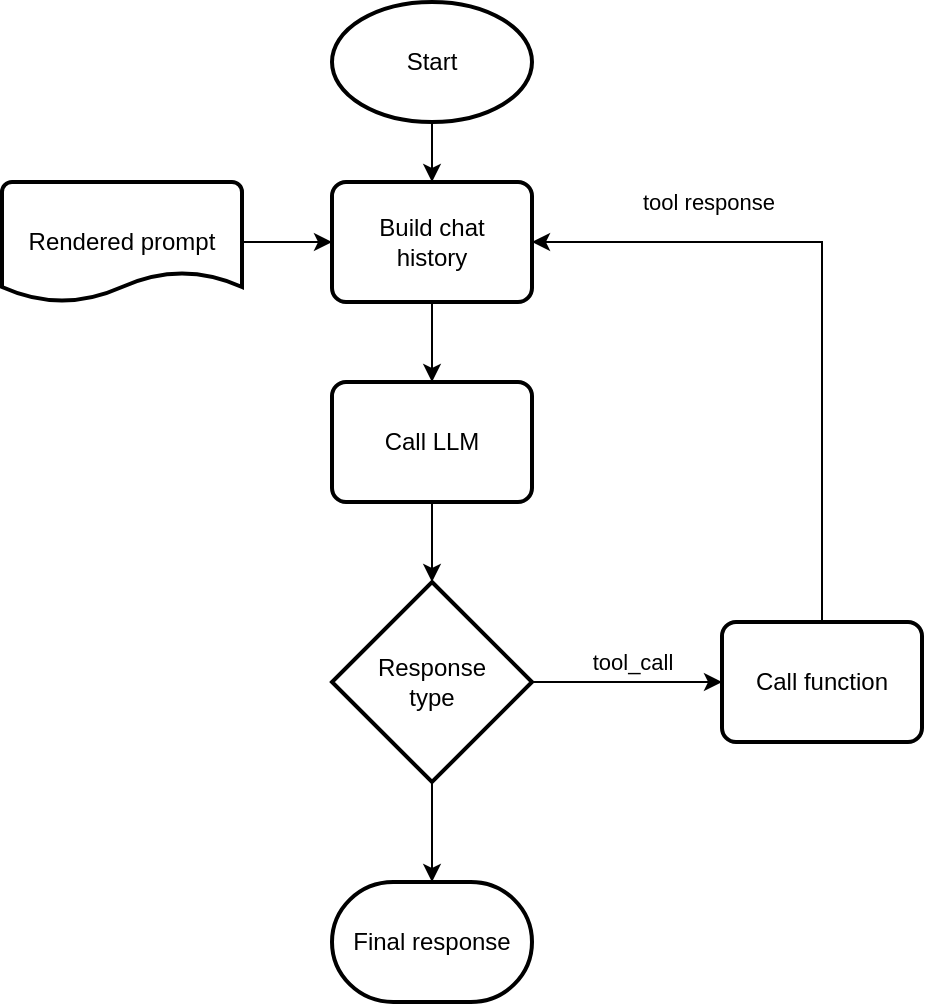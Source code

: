 <mxfile version="26.0.4">
  <diagram name="Page-1" id="mVO1moJ8ojE2ls1kbr3T">
    <mxGraphModel dx="2954" dy="1187" grid="1" gridSize="10" guides="1" tooltips="1" connect="1" arrows="1" fold="1" page="1" pageScale="1" pageWidth="850" pageHeight="1100" math="0" shadow="0">
      <root>
        <mxCell id="0" />
        <mxCell id="1" parent="0" />
        <mxCell id="5P7uHEidoQzMQLnV7BrI-17" style="edgeStyle=orthogonalEdgeStyle;rounded=0;orthogonalLoop=1;jettySize=auto;html=1;" parent="1" source="5P7uHEidoQzMQLnV7BrI-2" target="5P7uHEidoQzMQLnV7BrI-14" edge="1">
          <mxGeometry relative="1" as="geometry" />
        </mxCell>
        <mxCell id="5P7uHEidoQzMQLnV7BrI-2" value="Rendered prompt" style="strokeWidth=2;html=1;shape=mxgraph.flowchart.document2;whiteSpace=wrap;size=0.25;" parent="1" vertex="1">
          <mxGeometry x="200" y="230" width="120" height="60" as="geometry" />
        </mxCell>
        <mxCell id="5P7uHEidoQzMQLnV7BrI-9" style="edgeStyle=orthogonalEdgeStyle;rounded=0;orthogonalLoop=1;jettySize=auto;html=1;" parent="1" source="5P7uHEidoQzMQLnV7BrI-3" target="5P7uHEidoQzMQLnV7BrI-4" edge="1">
          <mxGeometry relative="1" as="geometry" />
        </mxCell>
        <mxCell id="5P7uHEidoQzMQLnV7BrI-3" value="Call LLM" style="rounded=1;whiteSpace=wrap;html=1;absoluteArcSize=1;arcSize=14;strokeWidth=2;" parent="1" vertex="1">
          <mxGeometry x="365" y="330" width="100" height="60" as="geometry" />
        </mxCell>
        <mxCell id="5P7uHEidoQzMQLnV7BrI-10" style="edgeStyle=orthogonalEdgeStyle;rounded=0;orthogonalLoop=1;jettySize=auto;html=1;entryX=0;entryY=0.5;entryDx=0;entryDy=0;" parent="1" source="5P7uHEidoQzMQLnV7BrI-4" target="5P7uHEidoQzMQLnV7BrI-5" edge="1">
          <mxGeometry relative="1" as="geometry" />
        </mxCell>
        <mxCell id="5P7uHEidoQzMQLnV7BrI-11" value="tool_call" style="edgeLabel;html=1;align=center;verticalAlign=middle;resizable=0;points=[];" parent="5P7uHEidoQzMQLnV7BrI-10" vertex="1" connectable="0">
          <mxGeometry x="0.054" y="3" relative="1" as="geometry">
            <mxPoint y="-7" as="offset" />
          </mxGeometry>
        </mxCell>
        <mxCell id="5P7uHEidoQzMQLnV7BrI-19" style="edgeStyle=orthogonalEdgeStyle;rounded=0;orthogonalLoop=1;jettySize=auto;html=1;entryX=0.5;entryY=0;entryDx=0;entryDy=0;entryPerimeter=0;" parent="1" source="5P7uHEidoQzMQLnV7BrI-4" target="5P7uHEidoQzMQLnV7BrI-21" edge="1">
          <mxGeometry relative="1" as="geometry">
            <mxPoint x="415" y="580" as="targetPoint" />
          </mxGeometry>
        </mxCell>
        <mxCell id="5P7uHEidoQzMQLnV7BrI-4" value="Response&lt;div&gt;type&lt;/div&gt;" style="strokeWidth=2;html=1;shape=mxgraph.flowchart.decision;whiteSpace=wrap;" parent="1" vertex="1">
          <mxGeometry x="365" y="430" width="100" height="100" as="geometry" />
        </mxCell>
        <mxCell id="5P7uHEidoQzMQLnV7BrI-12" style="edgeStyle=orthogonalEdgeStyle;rounded=0;orthogonalLoop=1;jettySize=auto;html=1;entryX=1;entryY=0.5;entryDx=0;entryDy=0;exitX=0.5;exitY=0;exitDx=0;exitDy=0;" parent="1" source="5P7uHEidoQzMQLnV7BrI-5" target="5P7uHEidoQzMQLnV7BrI-14" edge="1">
          <mxGeometry relative="1" as="geometry" />
        </mxCell>
        <mxCell id="5P7uHEidoQzMQLnV7BrI-13" value="tool response" style="edgeLabel;html=1;align=center;verticalAlign=middle;resizable=0;points=[];" parent="5P7uHEidoQzMQLnV7BrI-12" vertex="1" connectable="0">
          <mxGeometry x="0.353" y="-1" relative="1" as="geometry">
            <mxPoint x="-21" y="-19" as="offset" />
          </mxGeometry>
        </mxCell>
        <mxCell id="5P7uHEidoQzMQLnV7BrI-5" value="Call function" style="rounded=1;whiteSpace=wrap;html=1;absoluteArcSize=1;arcSize=14;strokeWidth=2;" parent="1" vertex="1">
          <mxGeometry x="560" y="450" width="100" height="60" as="geometry" />
        </mxCell>
        <mxCell id="5P7uHEidoQzMQLnV7BrI-15" style="edgeStyle=orthogonalEdgeStyle;rounded=0;orthogonalLoop=1;jettySize=auto;html=1;entryX=0.5;entryY=0;entryDx=0;entryDy=0;" parent="1" source="5P7uHEidoQzMQLnV7BrI-6" target="5P7uHEidoQzMQLnV7BrI-14" edge="1">
          <mxGeometry relative="1" as="geometry" />
        </mxCell>
        <mxCell id="5P7uHEidoQzMQLnV7BrI-6" value="Start" style="strokeWidth=2;html=1;shape=mxgraph.flowchart.start_1;whiteSpace=wrap;" parent="1" vertex="1">
          <mxGeometry x="365" y="140" width="100" height="60" as="geometry" />
        </mxCell>
        <mxCell id="5P7uHEidoQzMQLnV7BrI-16" style="edgeStyle=orthogonalEdgeStyle;rounded=0;orthogonalLoop=1;jettySize=auto;html=1;" parent="1" source="5P7uHEidoQzMQLnV7BrI-14" target="5P7uHEidoQzMQLnV7BrI-3" edge="1">
          <mxGeometry relative="1" as="geometry" />
        </mxCell>
        <mxCell id="5P7uHEidoQzMQLnV7BrI-14" value="Build chat&lt;div&gt;history&lt;/div&gt;" style="rounded=1;whiteSpace=wrap;html=1;absoluteArcSize=1;arcSize=14;strokeWidth=2;" parent="1" vertex="1">
          <mxGeometry x="365" y="230" width="100" height="60" as="geometry" />
        </mxCell>
        <mxCell id="5P7uHEidoQzMQLnV7BrI-21" value="Final response" style="strokeWidth=2;html=1;shape=mxgraph.flowchart.terminator;whiteSpace=wrap;" parent="1" vertex="1">
          <mxGeometry x="365" y="580" width="100" height="60" as="geometry" />
        </mxCell>
      </root>
    </mxGraphModel>
  </diagram>
</mxfile>
